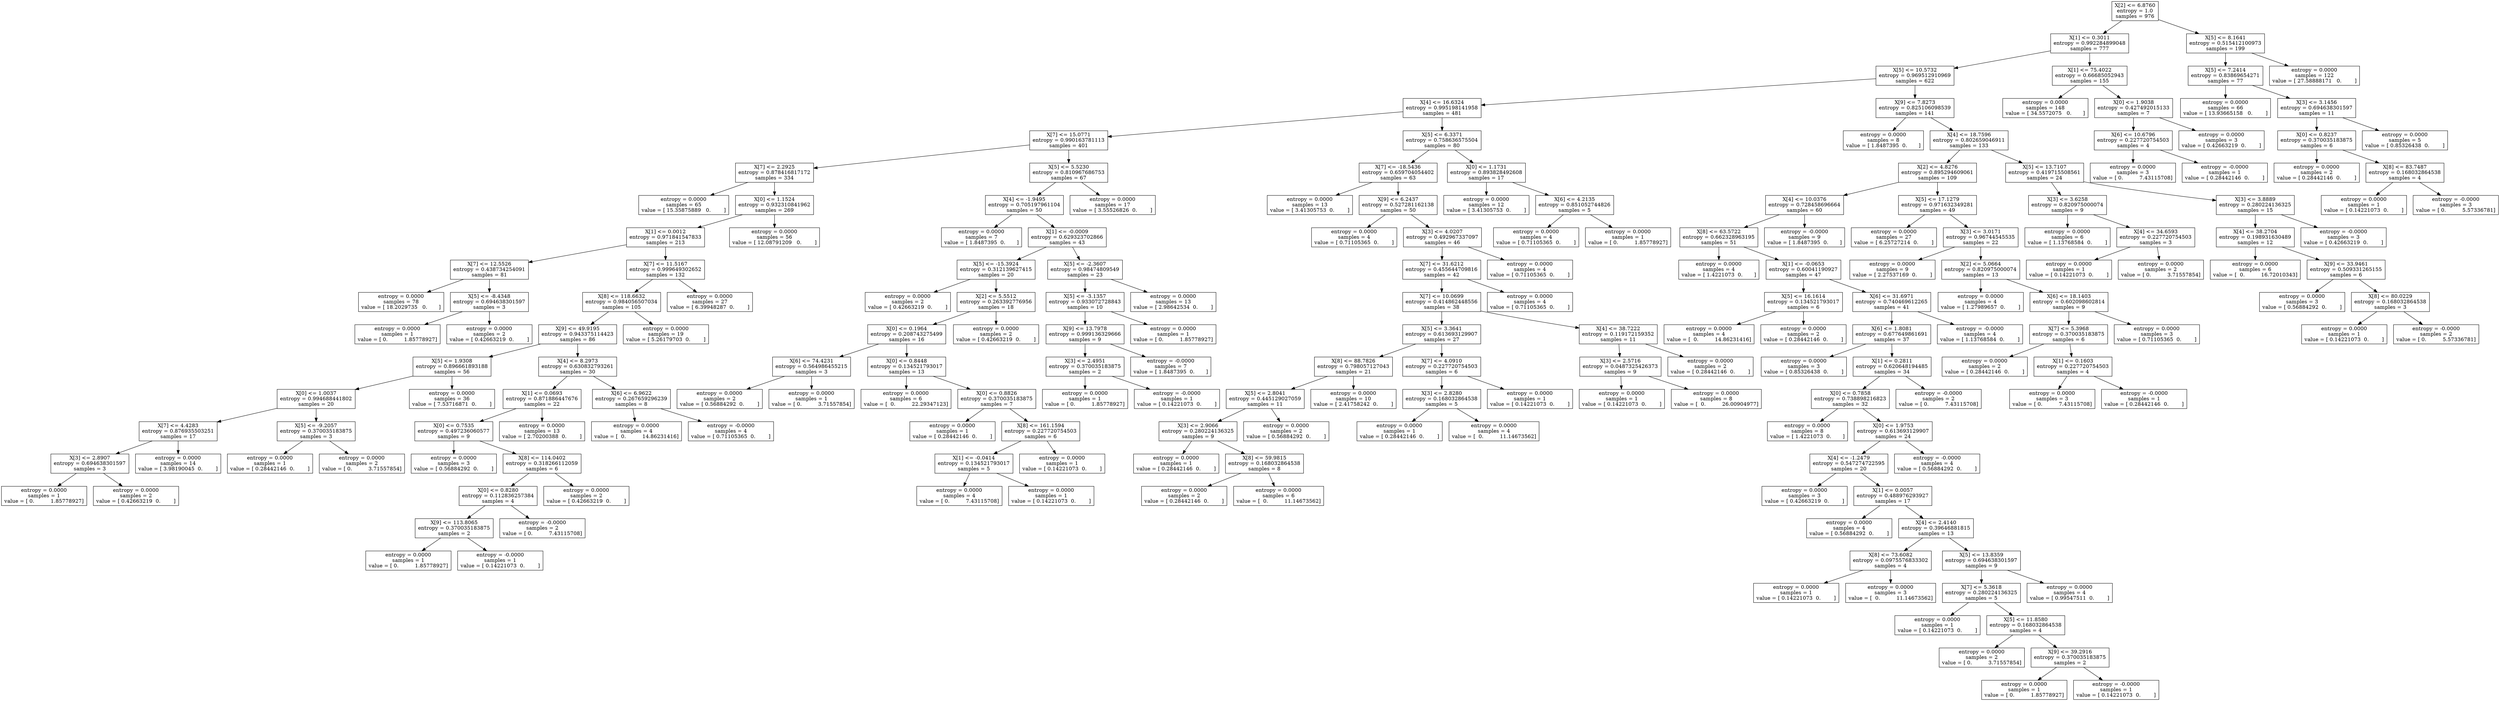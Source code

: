 digraph Tree {
0 [label="X[2] <= 6.8760\nentropy = 1.0\nsamples = 976", shape="box"] ;
1 [label="X[1] <= 0.3011\nentropy = 0.992284899048\nsamples = 777", shape="box"] ;
0 -> 1 ;
2 [label="X[5] <= 10.5732\nentropy = 0.969512910969\nsamples = 622", shape="box"] ;
1 -> 2 ;
3 [label="X[4] <= 16.6324\nentropy = 0.995198141958\nsamples = 481", shape="box"] ;
2 -> 3 ;
4 [label="X[7] <= 15.0771\nentropy = 0.990163781113\nsamples = 401", shape="box"] ;
3 -> 4 ;
5 [label="X[7] <= 2.2925\nentropy = 0.878416817172\nsamples = 334", shape="box"] ;
4 -> 5 ;
6 [label="entropy = 0.0000\nsamples = 65\nvalue = [ 15.35875889   0.        ]", shape="box"] ;
5 -> 6 ;
7 [label="X[0] <= 1.1524\nentropy = 0.932310841962\nsamples = 269", shape="box"] ;
5 -> 7 ;
8 [label="X[1] <= 0.0012\nentropy = 0.971841547833\nsamples = 213", shape="box"] ;
7 -> 8 ;
9 [label="X[7] <= 12.5526\nentropy = 0.438734254091\nsamples = 81", shape="box"] ;
8 -> 9 ;
10 [label="entropy = 0.0000\nsamples = 78\nvalue = [ 18.2029735   0.       ]", shape="box"] ;
9 -> 10 ;
11 [label="X[5] <= -8.4348\nentropy = 0.694638301597\nsamples = 3", shape="box"] ;
9 -> 11 ;
12 [label="entropy = 0.0000\nsamples = 1\nvalue = [ 0.          1.85778927]", shape="box"] ;
11 -> 12 ;
13 [label="entropy = 0.0000\nsamples = 2\nvalue = [ 0.42663219  0.        ]", shape="box"] ;
11 -> 13 ;
14 [label="X[7] <= 11.5167\nentropy = 0.999649302652\nsamples = 132", shape="box"] ;
8 -> 14 ;
15 [label="X[8] <= 118.6632\nentropy = 0.984056507034\nsamples = 105", shape="box"] ;
14 -> 15 ;
16 [label="X[9] <= 49.9195\nentropy = 0.943375114423\nsamples = 86", shape="box"] ;
15 -> 16 ;
17 [label="X[5] <= 1.9308\nentropy = 0.896661893188\nsamples = 56", shape="box"] ;
16 -> 17 ;
18 [label="X[0] <= 1.0037\nentropy = 0.994688441802\nsamples = 20", shape="box"] ;
17 -> 18 ;
19 [label="X[7] <= 4.4283\nentropy = 0.876935503251\nsamples = 17", shape="box"] ;
18 -> 19 ;
20 [label="X[3] <= 2.8907\nentropy = 0.694638301597\nsamples = 3", shape="box"] ;
19 -> 20 ;
21 [label="entropy = 0.0000\nsamples = 1\nvalue = [ 0.          1.85778927]", shape="box"] ;
20 -> 21 ;
22 [label="entropy = 0.0000\nsamples = 2\nvalue = [ 0.42663219  0.        ]", shape="box"] ;
20 -> 22 ;
23 [label="entropy = 0.0000\nsamples = 14\nvalue = [ 3.98190045  0.        ]", shape="box"] ;
19 -> 23 ;
24 [label="X[5] <= -9.2057\nentropy = 0.370035183875\nsamples = 3", shape="box"] ;
18 -> 24 ;
25 [label="entropy = 0.0000\nsamples = 1\nvalue = [ 0.28442146  0.        ]", shape="box"] ;
24 -> 25 ;
26 [label="entropy = 0.0000\nsamples = 2\nvalue = [ 0.          3.71557854]", shape="box"] ;
24 -> 26 ;
27 [label="entropy = 0.0000\nsamples = 36\nvalue = [ 7.53716871  0.        ]", shape="box"] ;
17 -> 27 ;
28 [label="X[4] <= 8.2973\nentropy = 0.630832793261\nsamples = 30", shape="box"] ;
16 -> 28 ;
29 [label="X[1] <= 0.0693\nentropy = 0.871886447676\nsamples = 22", shape="box"] ;
28 -> 29 ;
30 [label="X[0] <= 0.7535\nentropy = 0.497236060577\nsamples = 9", shape="box"] ;
29 -> 30 ;
31 [label="entropy = 0.0000\nsamples = 3\nvalue = [ 0.56884292  0.        ]", shape="box"] ;
30 -> 31 ;
32 [label="X[8] <= 114.0402\nentropy = 0.318266112059\nsamples = 6", shape="box"] ;
30 -> 32 ;
33 [label="X[0] <= 0.8280\nentropy = 0.112836257384\nsamples = 4", shape="box"] ;
32 -> 33 ;
34 [label="X[9] <= 113.8065\nentropy = 0.370035183875\nsamples = 2", shape="box"] ;
33 -> 34 ;
35 [label="entropy = 0.0000\nsamples = 1\nvalue = [ 0.          1.85778927]", shape="box"] ;
34 -> 35 ;
36 [label="entropy = -0.0000\nsamples = 1\nvalue = [ 0.14221073  0.        ]", shape="box"] ;
34 -> 36 ;
37 [label="entropy = -0.0000\nsamples = 2\nvalue = [ 0.          7.43115708]", shape="box"] ;
33 -> 37 ;
38 [label="entropy = 0.0000\nsamples = 2\nvalue = [ 0.42663219  0.        ]", shape="box"] ;
32 -> 38 ;
39 [label="entropy = 0.0000\nsamples = 13\nvalue = [ 2.70200388  0.        ]", shape="box"] ;
29 -> 39 ;
40 [label="X[6] <= 6.9622\nentropy = 0.267659296239\nsamples = 8", shape="box"] ;
28 -> 40 ;
41 [label="entropy = 0.0000\nsamples = 4\nvalue = [  0.          14.86231416]", shape="box"] ;
40 -> 41 ;
42 [label="entropy = -0.0000\nsamples = 4\nvalue = [ 0.71105365  0.        ]", shape="box"] ;
40 -> 42 ;
43 [label="entropy = 0.0000\nsamples = 19\nvalue = [ 5.26179703  0.        ]", shape="box"] ;
15 -> 43 ;
44 [label="entropy = 0.0000\nsamples = 27\nvalue = [ 6.39948287  0.        ]", shape="box"] ;
14 -> 44 ;
45 [label="entropy = 0.0000\nsamples = 56\nvalue = [ 12.08791209   0.        ]", shape="box"] ;
7 -> 45 ;
46 [label="X[5] <= 5.5230\nentropy = 0.810967686753\nsamples = 67", shape="box"] ;
4 -> 46 ;
47 [label="X[4] <= -1.9495\nentropy = 0.705197961104\nsamples = 50", shape="box"] ;
46 -> 47 ;
48 [label="entropy = 0.0000\nsamples = 7\nvalue = [ 1.8487395  0.       ]", shape="box"] ;
47 -> 48 ;
49 [label="X[1] <= -0.0009\nentropy = 0.629323702866\nsamples = 43", shape="box"] ;
47 -> 49 ;
50 [label="X[5] <= -15.3924\nentropy = 0.312139627415\nsamples = 20", shape="box"] ;
49 -> 50 ;
51 [label="entropy = 0.0000\nsamples = 2\nvalue = [ 0.42663219  0.        ]", shape="box"] ;
50 -> 51 ;
52 [label="X[2] <= 5.5512\nentropy = 0.263392776956\nsamples = 18", shape="box"] ;
50 -> 52 ;
53 [label="X[0] <= 0.1964\nentropy = 0.208743275499\nsamples = 16", shape="box"] ;
52 -> 53 ;
54 [label="X[6] <= 74.4231\nentropy = 0.564986455215\nsamples = 3", shape="box"] ;
53 -> 54 ;
55 [label="entropy = 0.0000\nsamples = 2\nvalue = [ 0.56884292  0.        ]", shape="box"] ;
54 -> 55 ;
56 [label="entropy = 0.0000\nsamples = 1\nvalue = [ 0.          3.71557854]", shape="box"] ;
54 -> 56 ;
57 [label="X[0] <= 0.8448\nentropy = 0.134521793017\nsamples = 13", shape="box"] ;
53 -> 57 ;
58 [label="entropy = 0.0000\nsamples = 6\nvalue = [  0.          22.29347123]", shape="box"] ;
57 -> 58 ;
59 [label="X[0] <= 0.8826\nentropy = 0.370035183875\nsamples = 7", shape="box"] ;
57 -> 59 ;
60 [label="entropy = 0.0000\nsamples = 1\nvalue = [ 0.28442146  0.        ]", shape="box"] ;
59 -> 60 ;
61 [label="X[8] <= 161.1594\nentropy = 0.227720754503\nsamples = 6", shape="box"] ;
59 -> 61 ;
62 [label="X[1] <= -0.0414\nentropy = 0.134521793017\nsamples = 5", shape="box"] ;
61 -> 62 ;
63 [label="entropy = 0.0000\nsamples = 4\nvalue = [ 0.          7.43115708]", shape="box"] ;
62 -> 63 ;
64 [label="entropy = 0.0000\nsamples = 1\nvalue = [ 0.14221073  0.        ]", shape="box"] ;
62 -> 64 ;
65 [label="entropy = 0.0000\nsamples = 1\nvalue = [ 0.14221073  0.        ]", shape="box"] ;
61 -> 65 ;
66 [label="entropy = 0.0000\nsamples = 2\nvalue = [ 0.42663219  0.        ]", shape="box"] ;
52 -> 66 ;
67 [label="X[5] <= -2.3607\nentropy = 0.98474809549\nsamples = 23", shape="box"] ;
49 -> 67 ;
68 [label="X[5] <= -3.1357\nentropy = 0.933072728843\nsamples = 10", shape="box"] ;
67 -> 68 ;
69 [label="X[9] <= 13.7978\nentropy = 0.999136329666\nsamples = 9", shape="box"] ;
68 -> 69 ;
70 [label="X[3] <= 2.4951\nentropy = 0.370035183875\nsamples = 2", shape="box"] ;
69 -> 70 ;
71 [label="entropy = 0.0000\nsamples = 1\nvalue = [ 0.          1.85778927]", shape="box"] ;
70 -> 71 ;
72 [label="entropy = -0.0000\nsamples = 1\nvalue = [ 0.14221073  0.        ]", shape="box"] ;
70 -> 72 ;
73 [label="entropy = -0.0000\nsamples = 7\nvalue = [ 1.8487395  0.       ]", shape="box"] ;
69 -> 73 ;
74 [label="entropy = 0.0000\nsamples = 1\nvalue = [ 0.          1.85778927]", shape="box"] ;
68 -> 74 ;
75 [label="entropy = 0.0000\nsamples = 13\nvalue = [ 2.98642534  0.        ]", shape="box"] ;
67 -> 75 ;
76 [label="entropy = 0.0000\nsamples = 17\nvalue = [ 3.55526826  0.        ]", shape="box"] ;
46 -> 76 ;
77 [label="X[5] <= 6.3371\nentropy = 0.758636575504\nsamples = 80", shape="box"] ;
3 -> 77 ;
78 [label="X[7] <= -18.5436\nentropy = 0.659704054402\nsamples = 63", shape="box"] ;
77 -> 78 ;
79 [label="entropy = 0.0000\nsamples = 13\nvalue = [ 3.41305753  0.        ]", shape="box"] ;
78 -> 79 ;
80 [label="X[9] <= 6.2437\nentropy = 0.527281162138\nsamples = 50", shape="box"] ;
78 -> 80 ;
81 [label="entropy = 0.0000\nsamples = 4\nvalue = [ 0.71105365  0.        ]", shape="box"] ;
80 -> 81 ;
82 [label="X[3] <= 4.0207\nentropy = 0.492967337097\nsamples = 46", shape="box"] ;
80 -> 82 ;
83 [label="X[7] <= 31.6212\nentropy = 0.455644709816\nsamples = 42", shape="box"] ;
82 -> 83 ;
84 [label="X[7] <= 10.0699\nentropy = 0.414862448556\nsamples = 38", shape="box"] ;
83 -> 84 ;
85 [label="X[5] <= 3.3641\nentropy = 0.613693129907\nsamples = 27", shape="box"] ;
84 -> 85 ;
86 [label="X[8] <= 88.7826\nentropy = 0.798057127043\nsamples = 21", shape="box"] ;
85 -> 86 ;
87 [label="X[5] <= 2.8041\nentropy = 0.445129027059\nsamples = 11", shape="box"] ;
86 -> 87 ;
88 [label="X[3] <= 2.9066\nentropy = 0.280224136325\nsamples = 9", shape="box"] ;
87 -> 88 ;
89 [label="entropy = 0.0000\nsamples = 1\nvalue = [ 0.28442146  0.        ]", shape="box"] ;
88 -> 89 ;
90 [label="X[8] <= 59.9815\nentropy = 0.168032864538\nsamples = 8", shape="box"] ;
88 -> 90 ;
91 [label="entropy = 0.0000\nsamples = 2\nvalue = [ 0.28442146  0.        ]", shape="box"] ;
90 -> 91 ;
92 [label="entropy = 0.0000\nsamples = 6\nvalue = [  0.          11.14673562]", shape="box"] ;
90 -> 92 ;
93 [label="entropy = 0.0000\nsamples = 2\nvalue = [ 0.56884292  0.        ]", shape="box"] ;
87 -> 93 ;
94 [label="entropy = 0.0000\nsamples = 10\nvalue = [ 2.41758242  0.        ]", shape="box"] ;
86 -> 94 ;
95 [label="X[7] <= 4.0910\nentropy = 0.227720754503\nsamples = 6", shape="box"] ;
85 -> 95 ;
96 [label="X[3] <= 2.8280\nentropy = 0.168032864538\nsamples = 5", shape="box"] ;
95 -> 96 ;
97 [label="entropy = 0.0000\nsamples = 1\nvalue = [ 0.28442146  0.        ]", shape="box"] ;
96 -> 97 ;
98 [label="entropy = 0.0000\nsamples = 4\nvalue = [  0.          11.14673562]", shape="box"] ;
96 -> 98 ;
99 [label="entropy = 0.0000\nsamples = 1\nvalue = [ 0.14221073  0.        ]", shape="box"] ;
95 -> 99 ;
100 [label="X[4] <= 38.7222\nentropy = 0.119172159352\nsamples = 11", shape="box"] ;
84 -> 100 ;
101 [label="X[3] <= 2.5716\nentropy = 0.0487325426373\nsamples = 9", shape="box"] ;
100 -> 101 ;
102 [label="entropy = 0.0000\nsamples = 1\nvalue = [ 0.14221073  0.        ]", shape="box"] ;
101 -> 102 ;
103 [label="entropy = 0.0000\nsamples = 8\nvalue = [  0.          26.00904977]", shape="box"] ;
101 -> 103 ;
104 [label="entropy = 0.0000\nsamples = 2\nvalue = [ 0.28442146  0.        ]", shape="box"] ;
100 -> 104 ;
105 [label="entropy = 0.0000\nsamples = 4\nvalue = [ 0.71105365  0.        ]", shape="box"] ;
83 -> 105 ;
106 [label="entropy = 0.0000\nsamples = 4\nvalue = [ 0.71105365  0.        ]", shape="box"] ;
82 -> 106 ;
107 [label="X[0] <= 1.1731\nentropy = 0.893828492608\nsamples = 17", shape="box"] ;
77 -> 107 ;
108 [label="entropy = 0.0000\nsamples = 12\nvalue = [ 3.41305753  0.        ]", shape="box"] ;
107 -> 108 ;
109 [label="X[6] <= 4.2135\nentropy = 0.851052744826\nsamples = 5", shape="box"] ;
107 -> 109 ;
110 [label="entropy = 0.0000\nsamples = 4\nvalue = [ 0.71105365  0.        ]", shape="box"] ;
109 -> 110 ;
111 [label="entropy = 0.0000\nsamples = 1\nvalue = [ 0.          1.85778927]", shape="box"] ;
109 -> 111 ;
112 [label="X[9] <= 7.8273\nentropy = 0.825106098539\nsamples = 141", shape="box"] ;
2 -> 112 ;
113 [label="entropy = 0.0000\nsamples = 8\nvalue = [ 1.8487395  0.       ]", shape="box"] ;
112 -> 113 ;
114 [label="X[4] <= 18.7596\nentropy = 0.802659046911\nsamples = 133", shape="box"] ;
112 -> 114 ;
115 [label="X[2] <= 4.8276\nentropy = 0.895294609061\nsamples = 109", shape="box"] ;
114 -> 115 ;
116 [label="X[4] <= 10.0376\nentropy = 0.728458696664\nsamples = 60", shape="box"] ;
115 -> 116 ;
117 [label="X[8] <= 63.5722\nentropy = 0.662328963195\nsamples = 51", shape="box"] ;
116 -> 117 ;
118 [label="entropy = 0.0000\nsamples = 4\nvalue = [ 1.4221073  0.       ]", shape="box"] ;
117 -> 118 ;
119 [label="X[1] <= -0.0653\nentropy = 0.60041190927\nsamples = 47", shape="box"] ;
117 -> 119 ;
120 [label="X[5] <= 16.1614\nentropy = 0.134521793017\nsamples = 6", shape="box"] ;
119 -> 120 ;
121 [label="entropy = 0.0000\nsamples = 4\nvalue = [  0.          14.86231416]", shape="box"] ;
120 -> 121 ;
122 [label="entropy = 0.0000\nsamples = 2\nvalue = [ 0.28442146  0.        ]", shape="box"] ;
120 -> 122 ;
123 [label="X[6] <= 31.6971\nentropy = 0.740469612265\nsamples = 41", shape="box"] ;
119 -> 123 ;
124 [label="X[6] <= 1.8081\nentropy = 0.677649861691\nsamples = 37", shape="box"] ;
123 -> 124 ;
125 [label="entropy = 0.0000\nsamples = 3\nvalue = [ 0.85326438  0.        ]", shape="box"] ;
124 -> 125 ;
126 [label="X[1] <= 0.2811\nentropy = 0.620648194485\nsamples = 34", shape="box"] ;
124 -> 126 ;
127 [label="X[0] <= 0.7858\nentropy = 0.738898216823\nsamples = 32", shape="box"] ;
126 -> 127 ;
128 [label="entropy = 0.0000\nsamples = 8\nvalue = [ 1.4221073  0.       ]", shape="box"] ;
127 -> 128 ;
129 [label="X[0] <= 1.9753\nentropy = 0.613693129907\nsamples = 24", shape="box"] ;
127 -> 129 ;
130 [label="X[4] <= -1.2479\nentropy = 0.547274722595\nsamples = 20", shape="box"] ;
129 -> 130 ;
131 [label="entropy = 0.0000\nsamples = 3\nvalue = [ 0.42663219  0.        ]", shape="box"] ;
130 -> 131 ;
132 [label="X[1] <= 0.0057\nentropy = 0.488976293927\nsamples = 17", shape="box"] ;
130 -> 132 ;
133 [label="entropy = 0.0000\nsamples = 4\nvalue = [ 0.56884292  0.        ]", shape="box"] ;
132 -> 133 ;
134 [label="X[4] <= 2.4140\nentropy = 0.39646881815\nsamples = 13", shape="box"] ;
132 -> 134 ;
135 [label="X[8] <= 73.6082\nentropy = 0.0975576833302\nsamples = 4", shape="box"] ;
134 -> 135 ;
136 [label="entropy = 0.0000\nsamples = 1\nvalue = [ 0.14221073  0.        ]", shape="box"] ;
135 -> 136 ;
137 [label="entropy = 0.0000\nsamples = 3\nvalue = [  0.          11.14673562]", shape="box"] ;
135 -> 137 ;
138 [label="X[5] <= 13.8359\nentropy = 0.694638301597\nsamples = 9", shape="box"] ;
134 -> 138 ;
139 [label="X[7] <= 5.3618\nentropy = 0.280224136325\nsamples = 5", shape="box"] ;
138 -> 139 ;
140 [label="entropy = 0.0000\nsamples = 1\nvalue = [ 0.14221073  0.        ]", shape="box"] ;
139 -> 140 ;
141 [label="X[5] <= 11.8580\nentropy = 0.168032864538\nsamples = 4", shape="box"] ;
139 -> 141 ;
142 [label="entropy = 0.0000\nsamples = 2\nvalue = [ 0.          3.71557854]", shape="box"] ;
141 -> 142 ;
143 [label="X[9] <= 39.2916\nentropy = 0.370035183875\nsamples = 2", shape="box"] ;
141 -> 143 ;
144 [label="entropy = 0.0000\nsamples = 1\nvalue = [ 0.          1.85778927]", shape="box"] ;
143 -> 144 ;
145 [label="entropy = -0.0000\nsamples = 1\nvalue = [ 0.14221073  0.        ]", shape="box"] ;
143 -> 145 ;
146 [label="entropy = 0.0000\nsamples = 4\nvalue = [ 0.99547511  0.        ]", shape="box"] ;
138 -> 146 ;
147 [label="entropy = -0.0000\nsamples = 4\nvalue = [ 0.56884292  0.        ]", shape="box"] ;
129 -> 147 ;
148 [label="entropy = -0.0000\nsamples = 2\nvalue = [ 0.          7.43115708]", shape="box"] ;
126 -> 148 ;
149 [label="entropy = -0.0000\nsamples = 4\nvalue = [ 1.13768584  0.        ]", shape="box"] ;
123 -> 149 ;
150 [label="entropy = -0.0000\nsamples = 9\nvalue = [ 1.8487395  0.       ]", shape="box"] ;
116 -> 150 ;
151 [label="X[5] <= 17.1279\nentropy = 0.971632349281\nsamples = 49", shape="box"] ;
115 -> 151 ;
152 [label="entropy = 0.0000\nsamples = 27\nvalue = [ 6.25727214  0.        ]", shape="box"] ;
151 -> 152 ;
153 [label="X[3] <= 3.0171\nentropy = 0.96744545535\nsamples = 22", shape="box"] ;
151 -> 153 ;
154 [label="entropy = 0.0000\nsamples = 9\nvalue = [ 2.27537169  0.        ]", shape="box"] ;
153 -> 154 ;
155 [label="X[2] <= 5.0664\nentropy = 0.820975000074\nsamples = 13", shape="box"] ;
153 -> 155 ;
156 [label="entropy = 0.0000\nsamples = 4\nvalue = [ 1.27989657  0.        ]", shape="box"] ;
155 -> 156 ;
157 [label="X[6] <= 18.1403\nentropy = 0.602098602814\nsamples = 9", shape="box"] ;
155 -> 157 ;
158 [label="X[7] <= 5.3968\nentropy = 0.370035183875\nsamples = 6", shape="box"] ;
157 -> 158 ;
159 [label="entropy = 0.0000\nsamples = 2\nvalue = [ 0.28442146  0.        ]", shape="box"] ;
158 -> 159 ;
160 [label="X[1] <= 0.1603\nentropy = 0.227720754503\nsamples = 4", shape="box"] ;
158 -> 160 ;
161 [label="entropy = 0.0000\nsamples = 3\nvalue = [ 0.          7.43115708]", shape="box"] ;
160 -> 161 ;
162 [label="entropy = -0.0000\nsamples = 1\nvalue = [ 0.28442146  0.        ]", shape="box"] ;
160 -> 162 ;
163 [label="entropy = 0.0000\nsamples = 3\nvalue = [ 0.71105365  0.        ]", shape="box"] ;
157 -> 163 ;
164 [label="X[5] <= 13.7107\nentropy = 0.419715508561\nsamples = 24", shape="box"] ;
114 -> 164 ;
165 [label="X[3] <= 3.6258\nentropy = 0.820975000074\nsamples = 9", shape="box"] ;
164 -> 165 ;
166 [label="entropy = 0.0000\nsamples = 6\nvalue = [ 1.13768584  0.        ]", shape="box"] ;
165 -> 166 ;
167 [label="X[4] <= 34.6593\nentropy = 0.227720754503\nsamples = 3", shape="box"] ;
165 -> 167 ;
168 [label="entropy = 0.0000\nsamples = 1\nvalue = [ 0.14221073  0.        ]", shape="box"] ;
167 -> 168 ;
169 [label="entropy = 0.0000\nsamples = 2\nvalue = [ 0.          3.71557854]", shape="box"] ;
167 -> 169 ;
170 [label="X[3] <= 3.8889\nentropy = 0.280224136325\nsamples = 15", shape="box"] ;
164 -> 170 ;
171 [label="X[4] <= 38.2704\nentropy = 0.198931630489\nsamples = 12", shape="box"] ;
170 -> 171 ;
172 [label="entropy = 0.0000\nsamples = 6\nvalue = [  0.          16.72010343]", shape="box"] ;
171 -> 172 ;
173 [label="X[9] <= 33.9461\nentropy = 0.509331265155\nsamples = 6", shape="box"] ;
171 -> 173 ;
174 [label="entropy = 0.0000\nsamples = 3\nvalue = [ 0.56884292  0.        ]", shape="box"] ;
173 -> 174 ;
175 [label="X[8] <= 80.0229\nentropy = 0.168032864538\nsamples = 3", shape="box"] ;
173 -> 175 ;
176 [label="entropy = 0.0000\nsamples = 1\nvalue = [ 0.14221073  0.        ]", shape="box"] ;
175 -> 176 ;
177 [label="entropy = -0.0000\nsamples = 2\nvalue = [ 0.          5.57336781]", shape="box"] ;
175 -> 177 ;
178 [label="entropy = -0.0000\nsamples = 3\nvalue = [ 0.42663219  0.        ]", shape="box"] ;
170 -> 178 ;
179 [label="X[1] <= 75.4022\nentropy = 0.66685052943\nsamples = 155", shape="box"] ;
1 -> 179 ;
180 [label="entropy = 0.0000\nsamples = 148\nvalue = [ 34.5572075   0.       ]", shape="box"] ;
179 -> 180 ;
181 [label="X[0] <= 1.9038\nentropy = 0.427492015133\nsamples = 7", shape="box"] ;
179 -> 181 ;
182 [label="X[6] <= 10.6796\nentropy = 0.227720754503\nsamples = 4", shape="box"] ;
181 -> 182 ;
183 [label="entropy = 0.0000\nsamples = 3\nvalue = [ 0.          7.43115708]", shape="box"] ;
182 -> 183 ;
184 [label="entropy = -0.0000\nsamples = 1\nvalue = [ 0.28442146  0.        ]", shape="box"] ;
182 -> 184 ;
185 [label="entropy = 0.0000\nsamples = 3\nvalue = [ 0.42663219  0.        ]", shape="box"] ;
181 -> 185 ;
186 [label="X[5] <= 8.1641\nentropy = 0.515412100973\nsamples = 199", shape="box"] ;
0 -> 186 ;
187 [label="X[5] <= 7.2414\nentropy = 0.83869654271\nsamples = 77", shape="box"] ;
186 -> 187 ;
188 [label="entropy = 0.0000\nsamples = 66\nvalue = [ 13.93665158   0.        ]", shape="box"] ;
187 -> 188 ;
189 [label="X[3] <= 3.1456\nentropy = 0.694638301597\nsamples = 11", shape="box"] ;
187 -> 189 ;
190 [label="X[0] <= 0.8237\nentropy = 0.370035183875\nsamples = 6", shape="box"] ;
189 -> 190 ;
191 [label="entropy = 0.0000\nsamples = 2\nvalue = [ 0.28442146  0.        ]", shape="box"] ;
190 -> 191 ;
192 [label="X[8] <= 83.7487\nentropy = 0.168032864538\nsamples = 4", shape="box"] ;
190 -> 192 ;
193 [label="entropy = 0.0000\nsamples = 1\nvalue = [ 0.14221073  0.        ]", shape="box"] ;
192 -> 193 ;
194 [label="entropy = -0.0000\nsamples = 3\nvalue = [ 0.          5.57336781]", shape="box"] ;
192 -> 194 ;
195 [label="entropy = 0.0000\nsamples = 5\nvalue = [ 0.85326438  0.        ]", shape="box"] ;
189 -> 195 ;
196 [label="entropy = 0.0000\nsamples = 122\nvalue = [ 27.58888171   0.        ]", shape="box"] ;
186 -> 196 ;
}